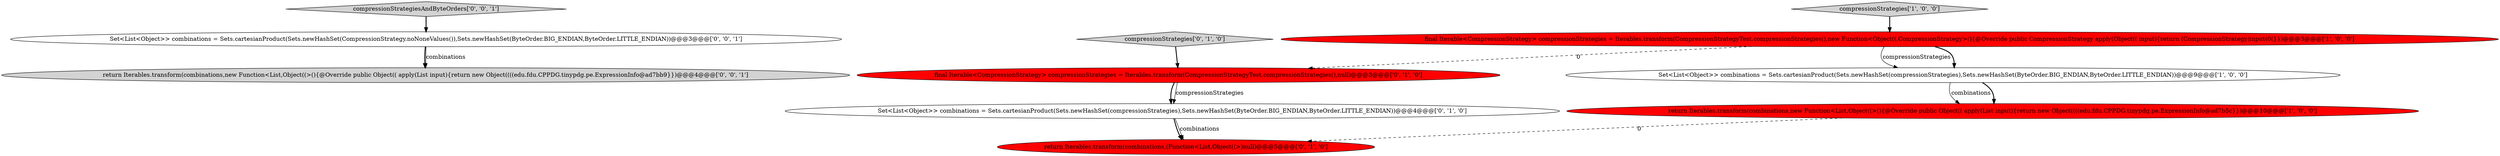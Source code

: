 digraph {
8 [style = filled, label = "compressionStrategiesAndByteOrders['0', '0', '1']", fillcolor = lightgray, shape = diamond image = "AAA0AAABBB3BBB"];
10 [style = filled, label = "return Iterables.transform(combinations,new Function<List,Object((>(){@Override public Object(( apply(List input){return new Object((((edu.fdu.CPPDG.tinypdg.pe.ExpressionInfo@ad7bb9}})@@@4@@@['0', '0', '1']", fillcolor = lightgray, shape = ellipse image = "AAA0AAABBB3BBB"];
3 [style = filled, label = "Set<List<Object>> combinations = Sets.cartesianProduct(Sets.newHashSet(compressionStrategies),Sets.newHashSet(ByteOrder.BIG_ENDIAN,ByteOrder.LITTLE_ENDIAN))@@@9@@@['1', '0', '0']", fillcolor = white, shape = ellipse image = "AAA0AAABBB1BBB"];
5 [style = filled, label = "final Iterable<CompressionStrategy> compressionStrategies = Iterables.transform(CompressionStrategyTest.compressionStrategies(),null)@@@3@@@['0', '1', '0']", fillcolor = red, shape = ellipse image = "AAA1AAABBB2BBB"];
4 [style = filled, label = "Set<List<Object>> combinations = Sets.cartesianProduct(Sets.newHashSet(compressionStrategies),Sets.newHashSet(ByteOrder.BIG_ENDIAN,ByteOrder.LITTLE_ENDIAN))@@@4@@@['0', '1', '0']", fillcolor = white, shape = ellipse image = "AAA0AAABBB2BBB"];
0 [style = filled, label = "compressionStrategies['1', '0', '0']", fillcolor = lightgray, shape = diamond image = "AAA0AAABBB1BBB"];
9 [style = filled, label = "Set<List<Object>> combinations = Sets.cartesianProduct(Sets.newHashSet(CompressionStrategy.noNoneValues()),Sets.newHashSet(ByteOrder.BIG_ENDIAN,ByteOrder.LITTLE_ENDIAN))@@@3@@@['0', '0', '1']", fillcolor = white, shape = ellipse image = "AAA0AAABBB3BBB"];
1 [style = filled, label = "return Iterables.transform(combinations,new Function<List,Object((>(){@Override public Object(( apply(List input){return new Object((((edu.fdu.CPPDG.tinypdg.pe.ExpressionInfo@ad7b5c}})@@@10@@@['1', '0', '0']", fillcolor = red, shape = ellipse image = "AAA1AAABBB1BBB"];
7 [style = filled, label = "return Iterables.transform(combinations,(Function<List,Object((>)null)@@@5@@@['0', '1', '0']", fillcolor = red, shape = ellipse image = "AAA1AAABBB2BBB"];
6 [style = filled, label = "compressionStrategies['0', '1', '0']", fillcolor = lightgray, shape = diamond image = "AAA0AAABBB2BBB"];
2 [style = filled, label = "final Iterable<CompressionStrategy> compressionStrategies = Iterables.transform(CompressionStrategyTest.compressionStrategies(),new Function<Object((,CompressionStrategy>(){@Override public CompressionStrategy apply(Object(( input){return (CompressionStrategy)input(0(}})@@@3@@@['1', '0', '0']", fillcolor = red, shape = ellipse image = "AAA1AAABBB1BBB"];
8->9 [style = bold, label=""];
6->5 [style = bold, label=""];
2->5 [style = dashed, label="0"];
2->3 [style = solid, label="compressionStrategies"];
9->10 [style = bold, label=""];
1->7 [style = dashed, label="0"];
3->1 [style = solid, label="combinations"];
3->1 [style = bold, label=""];
9->10 [style = solid, label="combinations"];
4->7 [style = bold, label=""];
5->4 [style = bold, label=""];
2->3 [style = bold, label=""];
0->2 [style = bold, label=""];
5->4 [style = solid, label="compressionStrategies"];
4->7 [style = solid, label="combinations"];
}
